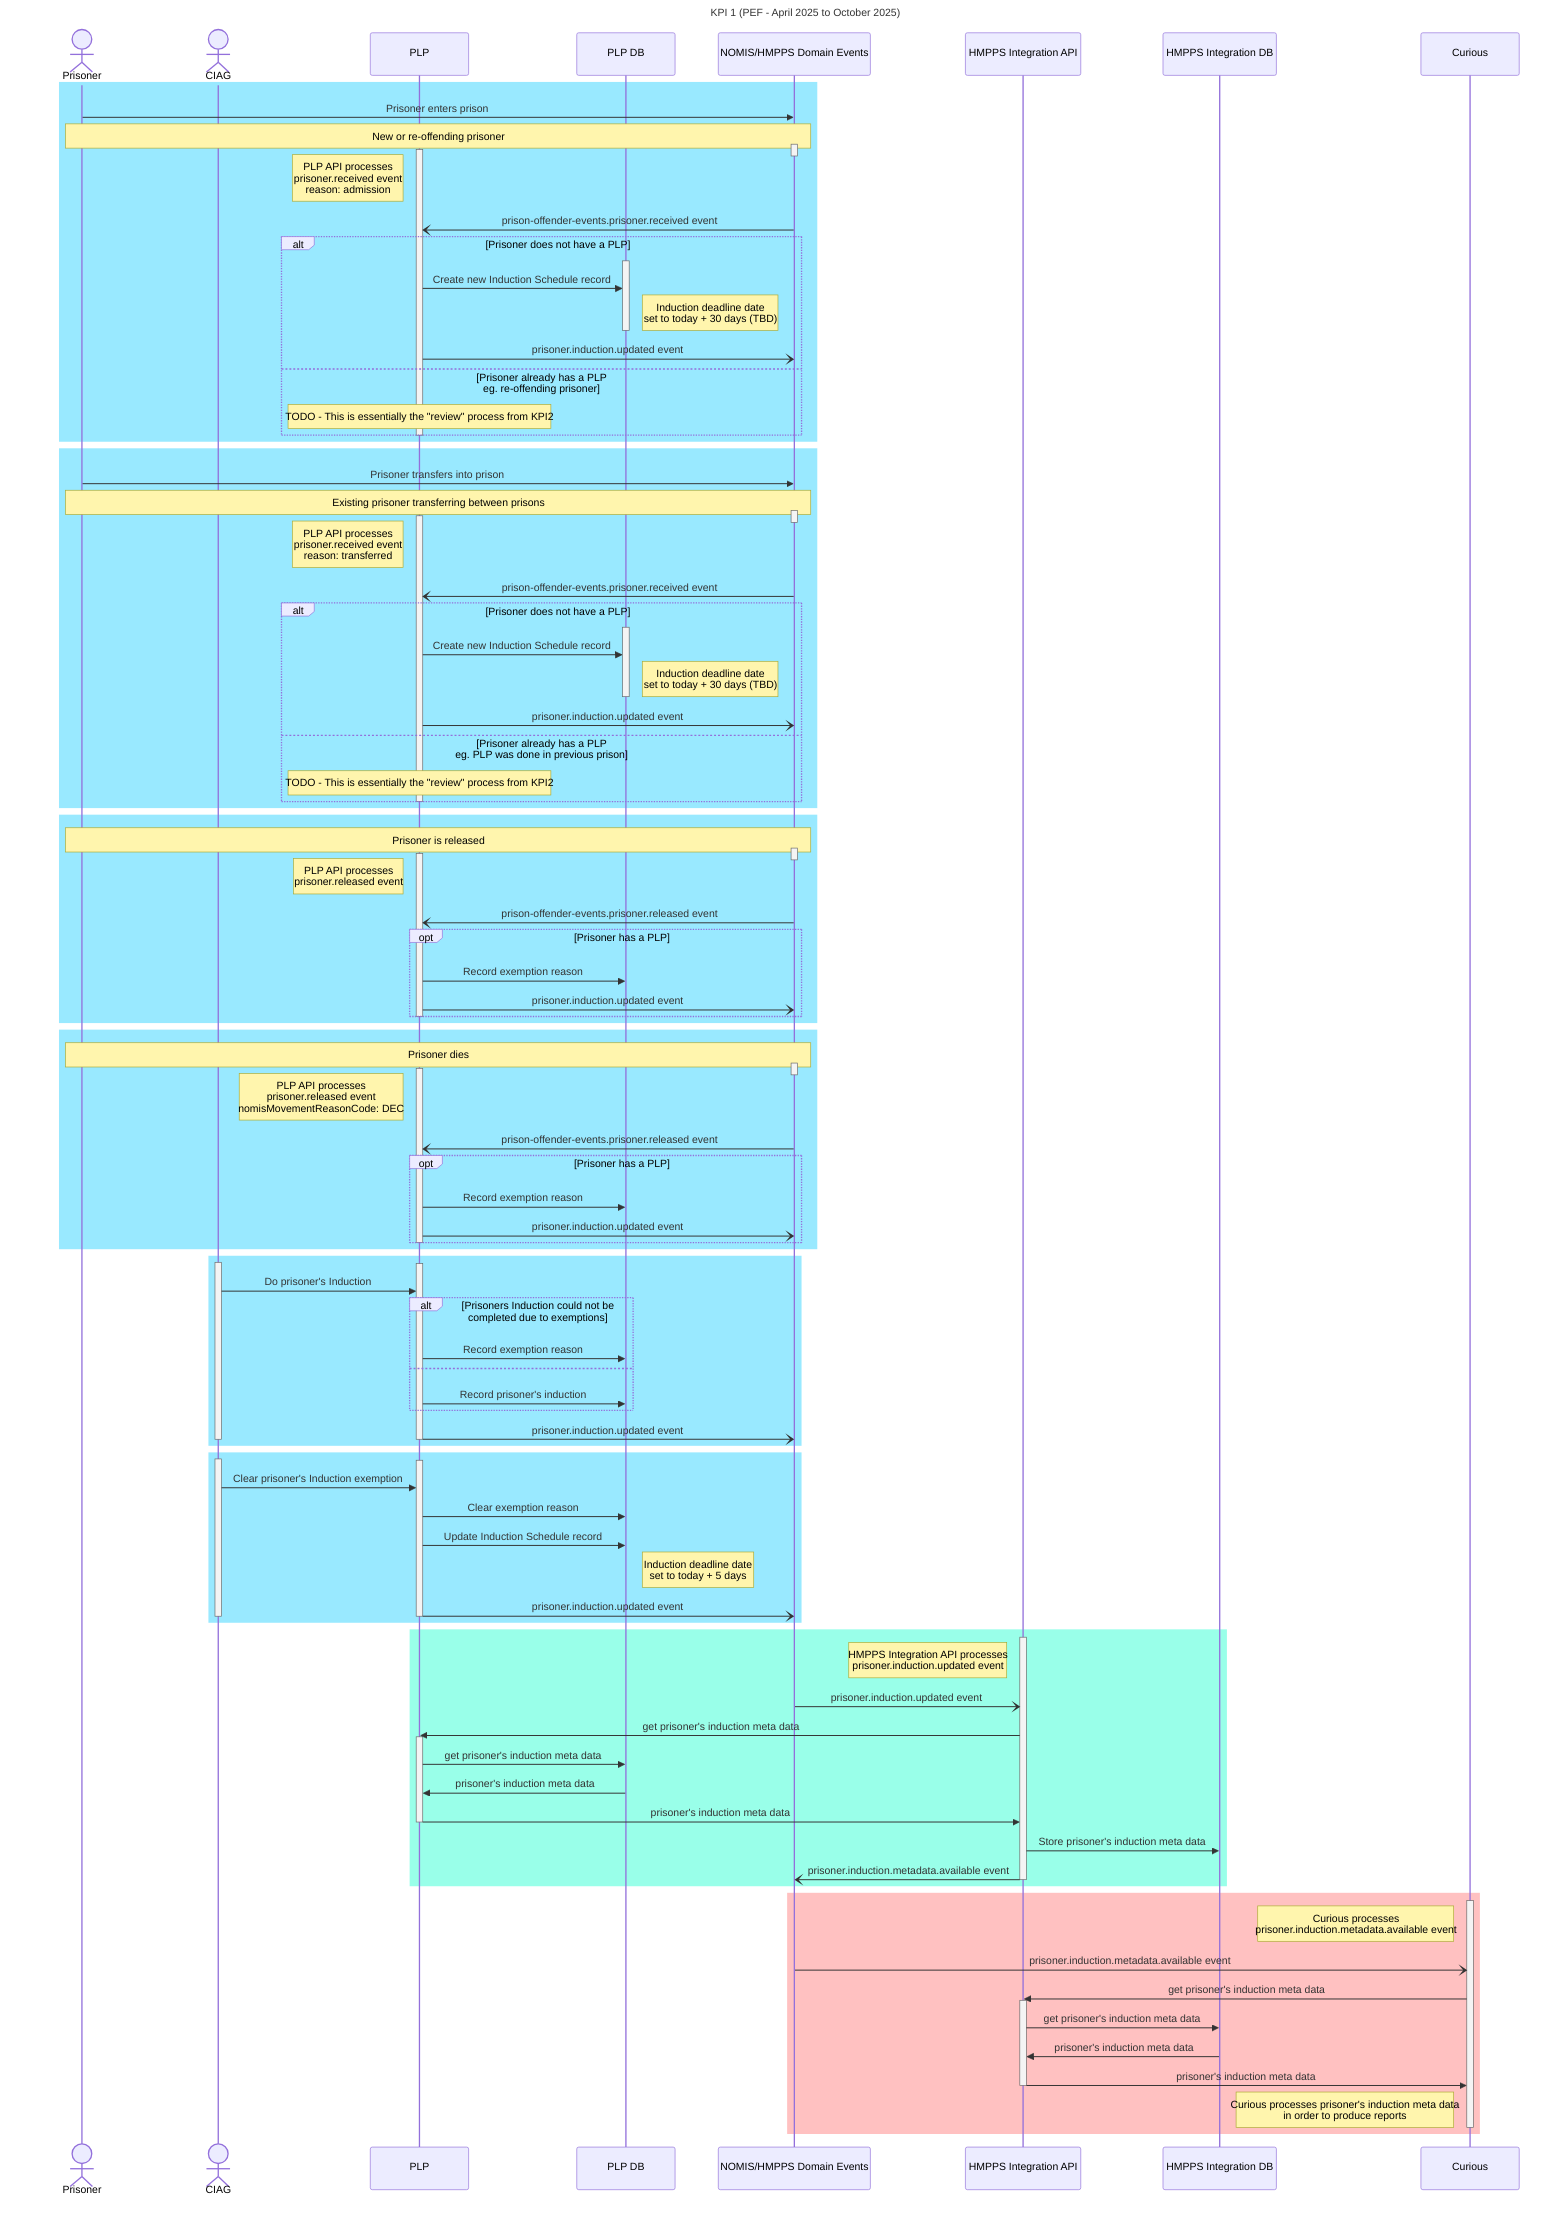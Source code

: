 %%
%% Mermaid Charts sequence diagram. View with the mermaid plugin for intellij or using the online Mermaid editor https://www.mermaidchart.com
%%

sequenceDiagram
  title KPI 1 (PEF - April 2025 to October 2025)

  actor Prisoner as Prisoner
  actor CIAG as CIAG
  participant PLP as PLP
  participant PLPDB as PLP DB
  participant NOMIS as NOMIS/HMPPS Domain Events
  participant Integration as HMPPS Integration API
  participant IntegrationDB as HMPPS Integration DB
  participant Curious as Curious

  rect rgba(0, 200, 255, 0.4)
    Prisoner ->> NOMIS: Prisoner enters prison
    note over Prisoner, NOMIS: New or re-offending prisoner
    activate NOMIS
    deactivate NOMIS

    activate PLP
      note left of PLP: PLP API processes<br/>prisoner.received event<br/>reason: admission
      NOMIS -) PLP: prison-offender-events.prisoner.received event
      alt Prisoner does not have a PLP
        activate PLPDB
          PLP ->> PLPDB: Create new Induction Schedule record
          note right of PLPDB: Induction deadline date<br/>set to today + 30 days (TBD)
        deactivate PLPDB
        PLP -) NOMIS: prisoner.induction.updated event
      else Prisoner already has a PLP<br/>eg. re-offending prisoner
        note over PLP: TODO - This is essentially the "review" process from KPI2
      end
    deactivate PLP
  end

  rect rgba(0, 200, 255, 0.4)
    Prisoner ->> NOMIS: Prisoner transfers into prison
    note over Prisoner, NOMIS: Existing prisoner transferring between prisons
    activate NOMIS
    deactivate NOMIS

    activate PLP
      note left of PLP: PLP API processes<br/>prisoner.received event<br/>reason: transferred
      NOMIS -) PLP: prison-offender-events.prisoner.received event
      alt Prisoner does not have a PLP
        activate PLPDB
          PLP ->> PLPDB: Create new Induction Schedule record
          note right of PLPDB: Induction deadline date<br/>set to today + 30 days (TBD)
        deactivate PLPDB
        PLP -) NOMIS: prisoner.induction.updated event
      else Prisoner already has a PLP<br/>eg. PLP was done in previous prison
        note over PLP: TODO - This is essentially the "review" process from KPI2
      end
    deactivate PLP
  end

  rect rgba(0, 200, 255, 0.4)
    note over Prisoner, NOMIS: Prisoner is released
    activate NOMIS
    deactivate NOMIS

    activate PLP
      note left of PLP: PLP API processes<br/>prisoner.released event
      NOMIS -) PLP: prison-offender-events.prisoner.released event
      opt Prisoner has a PLP
        PLP ->> PLPDB: Record exemption reason
        PLP -) NOMIS: prisoner.induction.updated event
      end
    deactivate PLP
  end

  rect rgba(0, 200, 255, 0.4)
    note over Prisoner, NOMIS: Prisoner dies
    activate NOMIS
    deactivate NOMIS

    activate PLP
      note left of PLP: PLP API processes<br/>prisoner.released event<br/>nomisMovementReasonCode: DEC
      NOMIS -) PLP: prison-offender-events.prisoner.released event
      opt Prisoner has a PLP
        PLP ->> PLPDB: Record exemption reason
        PLP -) NOMIS: prisoner.induction.updated event
      end
    deactivate PLP
  end

  rect rgba(0, 200, 255, 0.4)
    activate CIAG
      activate PLP
        CIAG ->> PLP: Do prisoner's Induction
        alt Prisoners Induction could not be completed due to exemptions
          PLP ->> PLPDB: Record exemption reason
        else
          PLP ->> PLPDB: Record prisoner's induction
        end
        PLP -) NOMIS: prisoner.induction.updated event
      deactivate PLP
    deactivate CIAG
  end

  rect rgba(0, 200, 255, 0.4)
    activate CIAG
      activate PLP
        CIAG ->> PLP: Clear prisoner's Induction exemption
        PLP ->> PLPDB: Clear exemption reason
        PLP ->> PLPDB: Update Induction Schedule record
        note right of PLPDB: Induction deadline date<br/>set to today + 5 days
        PLP -) NOMIS: prisoner.induction.updated event
      deactivate PLP
    deactivate CIAG
  end

  rect rgba(0, 255, 200, 0.4)
    activate Integration
      note left of Integration: HMPPS Integration API processes<br/>prisoner.induction.updated event
      NOMIS -) Integration: prisoner.induction.updated event
      Integration ->> PLP: get prisoner's induction meta data
      activate PLP
        PLP ->> PLPDB: get prisoner's induction meta data
        PLPDB ->> PLP: prisoner's induction meta data
        PLP ->> Integration: prisoner's induction meta data
      deactivate PLP
      Integration ->> IntegrationDB: Store prisoner's induction meta data
      Integration -) NOMIS: prisoner.induction.metadata.available event
    deactivate Integration
  end

  rect rgba(255, 100, 100, 0.4)
    activate Curious
      note left of Curious: Curious processes<br/>prisoner.induction.metadata.available event
      NOMIS -) Curious: prisoner.induction.metadata.available event
      Curious ->> Integration: get prisoner's induction meta data
      activate Integration
        Integration ->> IntegrationDB: get prisoner's induction meta data
        IntegrationDB ->> Integration: prisoner's induction meta data
        Integration ->> Curious: prisoner's induction meta data
      deactivate Integration
      note left of Curious: Curious processes prisoner's induction meta data<br/>in order to produce reports
    deactivate Curious
  end